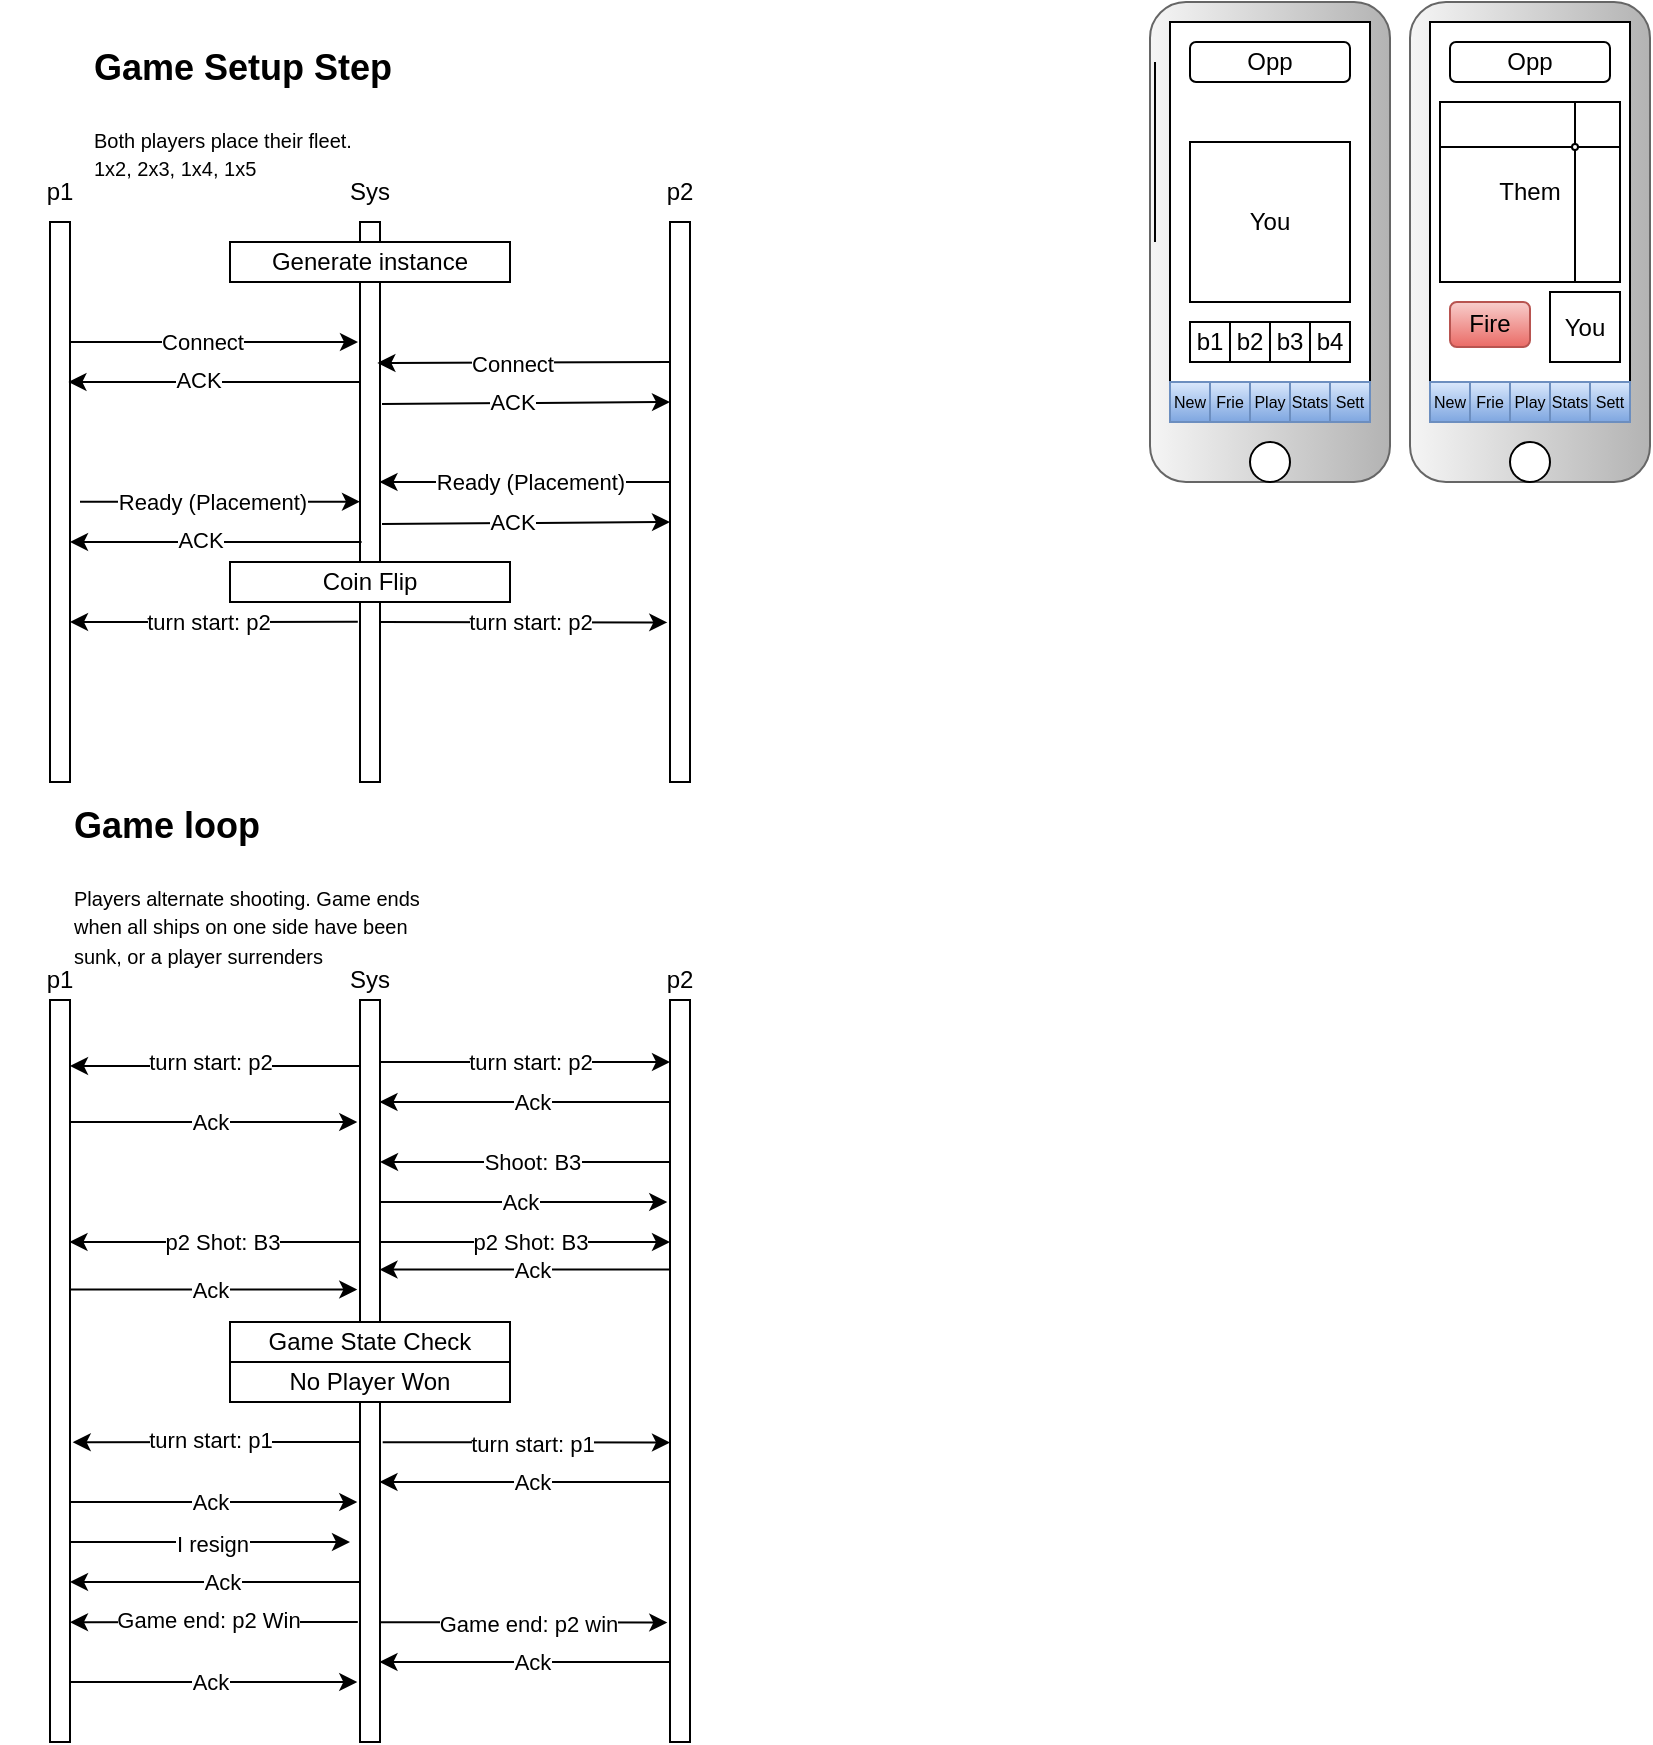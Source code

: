 <mxfile version="27.0.9">
  <diagram name="Page-1" id="hzkgjSwthpgv03zO-qd5">
    <mxGraphModel dx="705" dy="399" grid="1" gridSize="10" guides="1" tooltips="1" connect="1" arrows="1" fold="1" page="1" pageScale="1" pageWidth="850" pageHeight="1100" math="0" shadow="0">
      <root>
        <mxCell id="0" />
        <mxCell id="1" parent="0" />
        <mxCell id="PCpDQy0jO90nFXrEdRfd-5" value="" style="group;movable=0;resizable=0;rotatable=0;deletable=0;editable=0;locked=1;connectable=0;" parent="1" vertex="1" connectable="0">
          <mxGeometry x="590" y="10" width="140" height="240" as="geometry" />
        </mxCell>
        <mxCell id="PCpDQy0jO90nFXrEdRfd-1" value="" style="rounded=1;whiteSpace=wrap;html=1;rotation=-90;movable=0;resizable=0;rotatable=0;deletable=0;editable=0;locked=1;connectable=0;fillColor=#f5f5f5;gradientColor=#b3b3b3;strokeColor=#666666;" parent="PCpDQy0jO90nFXrEdRfd-5" vertex="1">
          <mxGeometry x="-60" y="60" width="240" height="120" as="geometry" />
        </mxCell>
        <mxCell id="PCpDQy0jO90nFXrEdRfd-2" value="" style="ellipse;whiteSpace=wrap;html=1;aspect=fixed;movable=0;resizable=0;rotatable=0;deletable=0;editable=0;locked=1;connectable=0;" parent="PCpDQy0jO90nFXrEdRfd-5" vertex="1">
          <mxGeometry x="50.0" y="220.0" width="20.0" height="20.0" as="geometry" />
        </mxCell>
        <mxCell id="PCpDQy0jO90nFXrEdRfd-4" value="" style="rounded=0;whiteSpace=wrap;html=1;rotation=90;movable=0;resizable=0;rotatable=0;deletable=0;editable=0;locked=1;connectable=0;" parent="PCpDQy0jO90nFXrEdRfd-5" vertex="1">
          <mxGeometry x="-40.0" y="60" width="200.0" height="100.0" as="geometry" />
        </mxCell>
        <mxCell id="PCpDQy0jO90nFXrEdRfd-6" value="" style="rounded=0;whiteSpace=wrap;html=1;movable=0;resizable=0;rotatable=0;deletable=0;editable=0;locked=1;connectable=0;fillColor=#dae8fc;gradientColor=#7ea6e0;strokeColor=#6c8ebf;" parent="PCpDQy0jO90nFXrEdRfd-5" vertex="1">
          <mxGeometry x="10.0" y="190.0" width="100.0" height="20.0" as="geometry" />
        </mxCell>
        <mxCell id="PCpDQy0jO90nFXrEdRfd-7" value="" style="rounded=0;whiteSpace=wrap;html=1;movable=0;resizable=0;rotatable=0;deletable=0;editable=0;locked=1;connectable=0;fillColor=#dae8fc;gradientColor=#7ea6e0;strokeColor=#6c8ebf;" parent="PCpDQy0jO90nFXrEdRfd-5" vertex="1">
          <mxGeometry x="10.0" y="190.0" width="20.0" height="20.0" as="geometry" />
        </mxCell>
        <mxCell id="PCpDQy0jO90nFXrEdRfd-8" value="" style="rounded=0;whiteSpace=wrap;html=1;movable=0;resizable=0;rotatable=0;deletable=0;editable=0;locked=1;connectable=0;fillColor=#dae8fc;gradientColor=#7ea6e0;strokeColor=#6c8ebf;" parent="PCpDQy0jO90nFXrEdRfd-5" vertex="1">
          <mxGeometry x="30" y="190.0" width="20.0" height="20.0" as="geometry" />
        </mxCell>
        <mxCell id="PCpDQy0jO90nFXrEdRfd-10" value="" style="rounded=0;whiteSpace=wrap;html=1;movable=0;resizable=0;rotatable=0;deletable=0;editable=0;locked=1;connectable=0;fillColor=#dae8fc;gradientColor=#7ea6e0;strokeColor=#6c8ebf;" parent="PCpDQy0jO90nFXrEdRfd-5" vertex="1">
          <mxGeometry x="50.0" y="190.0" width="20.0" height="20.0" as="geometry" />
        </mxCell>
        <mxCell id="PCpDQy0jO90nFXrEdRfd-12" value="" style="rounded=0;whiteSpace=wrap;html=1;movable=0;resizable=0;rotatable=0;deletable=0;editable=0;locked=1;connectable=0;fillColor=#dae8fc;gradientColor=#7ea6e0;strokeColor=#6c8ebf;" parent="PCpDQy0jO90nFXrEdRfd-5" vertex="1">
          <mxGeometry x="70.0" y="190.0" width="20.0" height="20.0" as="geometry" />
        </mxCell>
        <mxCell id="PCpDQy0jO90nFXrEdRfd-13" value="Stats" style="text;html=1;align=center;verticalAlign=middle;whiteSpace=wrap;rounded=0;fontSize=8;movable=0;resizable=0;rotatable=0;deletable=0;editable=0;locked=1;connectable=0;" parent="PCpDQy0jO90nFXrEdRfd-5" vertex="1">
          <mxGeometry x="70" y="195" width="20" height="10" as="geometry" />
        </mxCell>
        <mxCell id="PCpDQy0jO90nFXrEdRfd-14" value="Play" style="text;html=1;align=center;verticalAlign=middle;whiteSpace=wrap;rounded=0;fontSize=8;movable=0;resizable=0;rotatable=0;deletable=0;editable=0;locked=1;connectable=0;" parent="PCpDQy0jO90nFXrEdRfd-5" vertex="1">
          <mxGeometry x="50" y="195" width="20" height="10" as="geometry" />
        </mxCell>
        <mxCell id="PCpDQy0jO90nFXrEdRfd-15" value="Sett" style="text;html=1;align=center;verticalAlign=middle;whiteSpace=wrap;rounded=0;fontSize=8;movable=0;resizable=0;rotatable=0;deletable=0;editable=0;locked=1;connectable=0;" parent="PCpDQy0jO90nFXrEdRfd-5" vertex="1">
          <mxGeometry x="90" y="195" width="20" height="10" as="geometry" />
        </mxCell>
        <mxCell id="PCpDQy0jO90nFXrEdRfd-16" value="Frie" style="text;html=1;align=center;verticalAlign=middle;whiteSpace=wrap;rounded=0;fontSize=8;movable=0;resizable=0;rotatable=0;deletable=0;editable=0;locked=1;connectable=0;" parent="PCpDQy0jO90nFXrEdRfd-5" vertex="1">
          <mxGeometry x="30" y="195" width="20" height="10" as="geometry" />
        </mxCell>
        <mxCell id="PCpDQy0jO90nFXrEdRfd-17" value="New" style="text;html=1;align=center;verticalAlign=middle;whiteSpace=wrap;rounded=0;fontSize=8;movable=0;resizable=0;rotatable=0;deletable=0;editable=0;locked=1;connectable=0;" parent="PCpDQy0jO90nFXrEdRfd-5" vertex="1">
          <mxGeometry x="10" y="195" width="20" height="10" as="geometry" />
        </mxCell>
        <mxCell id="PCpDQy0jO90nFXrEdRfd-48" value="You" style="whiteSpace=wrap;html=1;aspect=fixed;movable=0;resizable=0;rotatable=0;deletable=0;editable=0;locked=1;connectable=0;" parent="PCpDQy0jO90nFXrEdRfd-5" vertex="1">
          <mxGeometry x="20" y="70" width="80" height="80" as="geometry" />
        </mxCell>
        <mxCell id="PCpDQy0jO90nFXrEdRfd-49" value="Opp" style="rounded=1;whiteSpace=wrap;html=1;movable=0;resizable=0;rotatable=0;deletable=0;editable=0;locked=1;connectable=0;" parent="PCpDQy0jO90nFXrEdRfd-5" vertex="1">
          <mxGeometry x="20" y="20" width="80" height="20" as="geometry" />
        </mxCell>
        <mxCell id="PCpDQy0jO90nFXrEdRfd-50" value="b1" style="whiteSpace=wrap;html=1;aspect=fixed;movable=0;resizable=0;rotatable=0;deletable=0;editable=0;locked=1;connectable=0;" parent="PCpDQy0jO90nFXrEdRfd-5" vertex="1">
          <mxGeometry x="20" y="160" width="20" height="20" as="geometry" />
        </mxCell>
        <mxCell id="PCpDQy0jO90nFXrEdRfd-51" value="b2" style="whiteSpace=wrap;html=1;aspect=fixed;movable=0;resizable=0;rotatable=0;deletable=0;editable=0;locked=1;connectable=0;" parent="PCpDQy0jO90nFXrEdRfd-5" vertex="1">
          <mxGeometry x="40" y="160" width="20" height="20" as="geometry" />
        </mxCell>
        <mxCell id="PCpDQy0jO90nFXrEdRfd-52" value="b3" style="whiteSpace=wrap;html=1;aspect=fixed;movable=0;resizable=0;rotatable=0;deletable=0;editable=0;locked=1;connectable=0;" parent="PCpDQy0jO90nFXrEdRfd-5" vertex="1">
          <mxGeometry x="60" y="160" width="20" height="20" as="geometry" />
        </mxCell>
        <mxCell id="PCpDQy0jO90nFXrEdRfd-53" value="b4" style="whiteSpace=wrap;html=1;aspect=fixed;movable=0;resizable=0;rotatable=0;deletable=0;editable=0;locked=1;connectable=0;" parent="PCpDQy0jO90nFXrEdRfd-5" vertex="1">
          <mxGeometry x="80" y="160" width="20" height="20" as="geometry" />
        </mxCell>
        <mxCell id="PCpDQy0jO90nFXrEdRfd-20" value="" style="group;movable=0;resizable=0;rotatable=0;deletable=0;editable=0;locked=1;connectable=0;" parent="1" vertex="1" connectable="0">
          <mxGeometry x="720" y="10" width="120" height="240" as="geometry" />
        </mxCell>
        <mxCell id="PCpDQy0jO90nFXrEdRfd-21" value="" style="rounded=1;whiteSpace=wrap;html=1;rotation=-90;movable=0;resizable=0;rotatable=0;deletable=0;editable=0;locked=1;connectable=0;fillColor=#f5f5f5;gradientColor=#b3b3b3;strokeColor=#666666;" parent="PCpDQy0jO90nFXrEdRfd-20" vertex="1">
          <mxGeometry x="-60" y="60" width="240" height="120" as="geometry" />
        </mxCell>
        <mxCell id="PCpDQy0jO90nFXrEdRfd-22" value="" style="ellipse;whiteSpace=wrap;html=1;aspect=fixed;movable=0;resizable=0;rotatable=0;deletable=0;editable=0;locked=1;connectable=0;" parent="PCpDQy0jO90nFXrEdRfd-20" vertex="1">
          <mxGeometry x="50.0" y="220.0" width="20.0" height="20.0" as="geometry" />
        </mxCell>
        <mxCell id="PCpDQy0jO90nFXrEdRfd-23" value="" style="rounded=0;whiteSpace=wrap;html=1;rotation=90;movable=0;resizable=0;rotatable=0;deletable=0;editable=0;locked=1;connectable=0;" parent="PCpDQy0jO90nFXrEdRfd-20" vertex="1">
          <mxGeometry x="-40.0" y="60" width="200.0" height="100.0" as="geometry" />
        </mxCell>
        <mxCell id="PCpDQy0jO90nFXrEdRfd-24" value="" style="rounded=0;whiteSpace=wrap;html=1;movable=0;resizable=0;rotatable=0;deletable=0;editable=0;locked=1;connectable=0;fillColor=#dae8fc;gradientColor=#7ea6e0;strokeColor=#6c8ebf;" parent="PCpDQy0jO90nFXrEdRfd-20" vertex="1">
          <mxGeometry x="10.0" y="190.0" width="100.0" height="20.0" as="geometry" />
        </mxCell>
        <mxCell id="PCpDQy0jO90nFXrEdRfd-25" value="" style="rounded=0;whiteSpace=wrap;html=1;movable=0;resizable=0;rotatable=0;deletable=0;editable=0;locked=1;connectable=0;fillColor=#dae8fc;gradientColor=#7ea6e0;strokeColor=#6c8ebf;" parent="PCpDQy0jO90nFXrEdRfd-20" vertex="1">
          <mxGeometry x="10.0" y="190.0" width="20.0" height="20.0" as="geometry" />
        </mxCell>
        <mxCell id="PCpDQy0jO90nFXrEdRfd-26" value="" style="rounded=0;whiteSpace=wrap;html=1;movable=0;resizable=0;rotatable=0;deletable=0;editable=0;locked=1;connectable=0;fillColor=#dae8fc;gradientColor=#7ea6e0;strokeColor=#6c8ebf;" parent="PCpDQy0jO90nFXrEdRfd-20" vertex="1">
          <mxGeometry x="30" y="190.0" width="20.0" height="20.0" as="geometry" />
        </mxCell>
        <mxCell id="PCpDQy0jO90nFXrEdRfd-27" value="" style="rounded=0;whiteSpace=wrap;html=1;movable=0;resizable=0;rotatable=0;deletable=0;editable=0;locked=1;connectable=0;fillColor=#dae8fc;gradientColor=#7ea6e0;strokeColor=#6c8ebf;" parent="PCpDQy0jO90nFXrEdRfd-20" vertex="1">
          <mxGeometry x="50.0" y="190.0" width="20.0" height="20.0" as="geometry" />
        </mxCell>
        <mxCell id="PCpDQy0jO90nFXrEdRfd-28" value="" style="rounded=0;whiteSpace=wrap;html=1;movable=0;resizable=0;rotatable=0;deletable=0;editable=0;locked=1;connectable=0;fillColor=#dae8fc;gradientColor=#7ea6e0;strokeColor=#6c8ebf;" parent="PCpDQy0jO90nFXrEdRfd-20" vertex="1">
          <mxGeometry x="70.0" y="190.0" width="20.0" height="20.0" as="geometry" />
        </mxCell>
        <mxCell id="PCpDQy0jO90nFXrEdRfd-29" value="Stats" style="text;html=1;align=center;verticalAlign=middle;whiteSpace=wrap;rounded=0;fontSize=8;movable=0;resizable=0;rotatable=0;deletable=0;editable=0;locked=1;connectable=0;" parent="PCpDQy0jO90nFXrEdRfd-20" vertex="1">
          <mxGeometry x="70" y="195" width="20" height="10" as="geometry" />
        </mxCell>
        <mxCell id="PCpDQy0jO90nFXrEdRfd-30" value="Play" style="text;html=1;align=center;verticalAlign=middle;whiteSpace=wrap;rounded=0;fontSize=8;movable=0;resizable=0;rotatable=0;deletable=0;editable=0;locked=1;connectable=0;" parent="PCpDQy0jO90nFXrEdRfd-20" vertex="1">
          <mxGeometry x="50" y="195" width="20" height="10" as="geometry" />
        </mxCell>
        <mxCell id="PCpDQy0jO90nFXrEdRfd-31" value="Sett" style="text;html=1;align=center;verticalAlign=middle;whiteSpace=wrap;rounded=0;fontSize=8;movable=0;resizable=0;rotatable=0;deletable=0;editable=0;locked=1;connectable=0;" parent="PCpDQy0jO90nFXrEdRfd-20" vertex="1">
          <mxGeometry x="90" y="195" width="20" height="10" as="geometry" />
        </mxCell>
        <mxCell id="PCpDQy0jO90nFXrEdRfd-32" value="Frie" style="text;html=1;align=center;verticalAlign=middle;whiteSpace=wrap;rounded=0;fontSize=8;movable=0;resizable=0;rotatable=0;deletable=0;editable=0;locked=1;connectable=0;" parent="PCpDQy0jO90nFXrEdRfd-20" vertex="1">
          <mxGeometry x="30" y="195" width="20" height="10" as="geometry" />
        </mxCell>
        <mxCell id="PCpDQy0jO90nFXrEdRfd-33" value="New" style="text;html=1;align=center;verticalAlign=middle;whiteSpace=wrap;rounded=0;fontSize=8;movable=0;resizable=0;rotatable=0;deletable=0;editable=0;locked=1;connectable=0;" parent="PCpDQy0jO90nFXrEdRfd-20" vertex="1">
          <mxGeometry x="10" y="195" width="20" height="10" as="geometry" />
        </mxCell>
        <mxCell id="PCpDQy0jO90nFXrEdRfd-55" value="You" style="whiteSpace=wrap;html=1;aspect=fixed;movable=0;resizable=0;rotatable=0;deletable=0;editable=0;locked=1;connectable=0;" parent="PCpDQy0jO90nFXrEdRfd-20" vertex="1">
          <mxGeometry x="70" y="145" width="35" height="35" as="geometry" />
        </mxCell>
        <mxCell id="PCpDQy0jO90nFXrEdRfd-56" value="Fire" style="rounded=1;whiteSpace=wrap;html=1;movable=0;resizable=0;rotatable=0;deletable=0;editable=0;locked=1;connectable=0;fillColor=#f8cecc;gradientColor=#ea6b66;strokeColor=#b85450;" parent="PCpDQy0jO90nFXrEdRfd-20" vertex="1">
          <mxGeometry x="20" y="150" width="40" height="22.5" as="geometry" />
        </mxCell>
        <mxCell id="PCpDQy0jO90nFXrEdRfd-58" value="Them" style="whiteSpace=wrap;html=1;aspect=fixed;movable=0;resizable=0;rotatable=0;deletable=0;editable=0;locked=1;connectable=0;" parent="PCpDQy0jO90nFXrEdRfd-20" vertex="1">
          <mxGeometry x="15" y="50" width="90" height="90" as="geometry" />
        </mxCell>
        <mxCell id="PCpDQy0jO90nFXrEdRfd-59" value="Opp" style="rounded=1;whiteSpace=wrap;html=1;movable=0;resizable=0;rotatable=0;deletable=0;editable=0;locked=1;connectable=0;" parent="PCpDQy0jO90nFXrEdRfd-20" vertex="1">
          <mxGeometry x="20" y="20" width="80" height="20" as="geometry" />
        </mxCell>
        <mxCell id="PCpDQy0jO90nFXrEdRfd-61" value="" style="endArrow=none;html=1;rounded=0;exitX=0;exitY=0.25;exitDx=0;exitDy=0;entryX=1;entryY=0.25;entryDx=0;entryDy=0;movable=0;resizable=0;rotatable=0;deletable=0;editable=0;locked=1;connectable=0;" parent="PCpDQy0jO90nFXrEdRfd-20" source="PCpDQy0jO90nFXrEdRfd-58" target="PCpDQy0jO90nFXrEdRfd-58" edge="1">
          <mxGeometry width="50" height="50" relative="1" as="geometry">
            <mxPoint x="100" y="180" as="sourcePoint" />
            <mxPoint x="150" y="130" as="targetPoint" />
          </mxGeometry>
        </mxCell>
        <mxCell id="PCpDQy0jO90nFXrEdRfd-60" value="" style="endArrow=none;html=1;rounded=0;entryX=0.75;entryY=0;entryDx=0;entryDy=0;exitX=0.75;exitY=1;exitDx=0;exitDy=0;movable=0;resizable=0;rotatable=0;deletable=0;editable=0;locked=1;connectable=0;" parent="PCpDQy0jO90nFXrEdRfd-20" edge="1">
          <mxGeometry width="50" height="50" relative="1" as="geometry">
            <mxPoint x="-127.5" y="120" as="sourcePoint" />
            <mxPoint x="-127.5" y="30" as="targetPoint" />
          </mxGeometry>
        </mxCell>
        <mxCell id="PCpDQy0jO90nFXrEdRfd-64" value="" style="endArrow=none;html=1;rounded=0;entryX=0.75;entryY=0;entryDx=0;entryDy=0;exitX=0.75;exitY=1;exitDx=0;exitDy=0;movable=0;resizable=0;rotatable=0;deletable=0;editable=0;locked=1;connectable=0;" parent="PCpDQy0jO90nFXrEdRfd-20" source="PCpDQy0jO90nFXrEdRfd-58" target="PCpDQy0jO90nFXrEdRfd-58" edge="1">
          <mxGeometry width="50" height="50" relative="1" as="geometry">
            <mxPoint x="80" y="140" as="sourcePoint" />
            <mxPoint x="130" y="90" as="targetPoint" />
          </mxGeometry>
        </mxCell>
        <mxCell id="PCpDQy0jO90nFXrEdRfd-62" value="" style="ellipse;whiteSpace=wrap;html=1;aspect=fixed;movable=0;resizable=0;rotatable=0;deletable=0;editable=0;locked=1;connectable=0;" parent="PCpDQy0jO90nFXrEdRfd-20" vertex="1">
          <mxGeometry x="81" y="71" width="3" height="3" as="geometry" />
        </mxCell>
        <mxCell id="mX0KxsrZKgtj3EfRZNab-1" value="" style="rounded=0;whiteSpace=wrap;html=1;" vertex="1" parent="1">
          <mxGeometry x="40" y="120" width="10" height="280" as="geometry" />
        </mxCell>
        <mxCell id="mX0KxsrZKgtj3EfRZNab-2" value="" style="rounded=0;whiteSpace=wrap;html=1;" vertex="1" parent="1">
          <mxGeometry x="195" y="120" width="10" height="280" as="geometry" />
        </mxCell>
        <mxCell id="mX0KxsrZKgtj3EfRZNab-3" value="" style="rounded=0;whiteSpace=wrap;html=1;" vertex="1" parent="1">
          <mxGeometry x="350" y="120" width="10" height="280" as="geometry" />
        </mxCell>
        <mxCell id="mX0KxsrZKgtj3EfRZNab-4" value="p1" style="text;html=1;align=center;verticalAlign=middle;whiteSpace=wrap;rounded=0;" vertex="1" parent="1">
          <mxGeometry x="15" y="90" width="60" height="30" as="geometry" />
        </mxCell>
        <mxCell id="mX0KxsrZKgtj3EfRZNab-5" value="Sys" style="text;html=1;align=center;verticalAlign=middle;whiteSpace=wrap;rounded=0;" vertex="1" parent="1">
          <mxGeometry x="170" y="90" width="60" height="30" as="geometry" />
        </mxCell>
        <mxCell id="mX0KxsrZKgtj3EfRZNab-6" value="p2" style="text;html=1;align=center;verticalAlign=middle;whiteSpace=wrap;rounded=0;" vertex="1" parent="1">
          <mxGeometry x="325" y="90" width="60" height="30" as="geometry" />
        </mxCell>
        <mxCell id="mX0KxsrZKgtj3EfRZNab-7" value="&lt;h1 style=&quot;margin-top: 0px;&quot;&gt;&lt;font style=&quot;font-size: 18px;&quot;&gt;Game Setup Step&lt;/font&gt;&lt;/h1&gt;&lt;p&gt;&lt;font style=&quot;font-size: 10px;&quot;&gt;Both players place their fleet.&lt;br&gt;1x2, 2x3, 1x4, 1x5&lt;/font&gt;&lt;/p&gt;" style="text;html=1;whiteSpace=wrap;overflow=hidden;rounded=0;" vertex="1" parent="1">
          <mxGeometry x="60" y="20" width="220" height="80" as="geometry" />
        </mxCell>
        <mxCell id="mX0KxsrZKgtj3EfRZNab-8" value="" style="endArrow=classic;html=1;rounded=0;exitX=1;exitY=0.25;exitDx=0;exitDy=0;" edge="1" parent="1">
          <mxGeometry width="50" height="50" relative="1" as="geometry">
            <mxPoint x="50" y="180" as="sourcePoint" />
            <mxPoint x="194" y="180" as="targetPoint" />
          </mxGeometry>
        </mxCell>
        <mxCell id="mX0KxsrZKgtj3EfRZNab-11" value="Connect" style="edgeLabel;html=1;align=center;verticalAlign=middle;resizable=0;points=[];" vertex="1" connectable="0" parent="mX0KxsrZKgtj3EfRZNab-8">
          <mxGeometry x="-0.09" relative="1" as="geometry">
            <mxPoint as="offset" />
          </mxGeometry>
        </mxCell>
        <mxCell id="mX0KxsrZKgtj3EfRZNab-9" value="" style="endArrow=classic;html=1;rounded=0;entryX=0.837;entryY=0.037;entryDx=0;entryDy=0;entryPerimeter=0;exitX=-0.032;exitY=0.035;exitDx=0;exitDy=0;exitPerimeter=0;" edge="1" parent="1">
          <mxGeometry width="50" height="50" relative="1" as="geometry">
            <mxPoint x="350.0" y="190.0" as="sourcePoint" />
            <mxPoint x="203.69" y="190.48" as="targetPoint" />
          </mxGeometry>
        </mxCell>
        <mxCell id="mX0KxsrZKgtj3EfRZNab-10" value="Connect" style="edgeLabel;html=1;align=center;verticalAlign=middle;resizable=0;points=[];" vertex="1" connectable="0" parent="mX0KxsrZKgtj3EfRZNab-9">
          <mxGeometry x="0.237" y="1" relative="1" as="geometry">
            <mxPoint x="11" y="-1" as="offset" />
          </mxGeometry>
        </mxCell>
        <mxCell id="mX0KxsrZKgtj3EfRZNab-12" value="" style="endArrow=classic;html=1;rounded=0;exitX=-0.005;exitY=0.101;exitDx=0;exitDy=0;exitPerimeter=0;entryX=0.916;entryY=0.101;entryDx=0;entryDy=0;entryPerimeter=0;" edge="1" parent="1">
          <mxGeometry width="50" height="50" relative="1" as="geometry">
            <mxPoint x="195.0" y="200.0" as="sourcePoint" />
            <mxPoint x="49.21" y="200.0" as="targetPoint" />
          </mxGeometry>
        </mxCell>
        <mxCell id="mX0KxsrZKgtj3EfRZNab-13" value="ACK" style="edgeLabel;html=1;align=center;verticalAlign=middle;resizable=0;points=[];" vertex="1" connectable="0" parent="mX0KxsrZKgtj3EfRZNab-12">
          <mxGeometry x="0.119" y="-1" relative="1" as="geometry">
            <mxPoint as="offset" />
          </mxGeometry>
        </mxCell>
        <mxCell id="mX0KxsrZKgtj3EfRZNab-14" value="" style="endArrow=classic;html=1;rounded=0;entryX=-0.111;entryY=0.039;entryDx=0;entryDy=0;entryPerimeter=0;" edge="1" parent="1">
          <mxGeometry width="50" height="50" relative="1" as="geometry">
            <mxPoint x="206" y="211" as="sourcePoint" />
            <mxPoint x="350" y="210" as="targetPoint" />
          </mxGeometry>
        </mxCell>
        <mxCell id="mX0KxsrZKgtj3EfRZNab-15" value="ACK" style="edgeLabel;html=1;align=center;verticalAlign=middle;resizable=0;points=[];" vertex="1" connectable="0" parent="mX0KxsrZKgtj3EfRZNab-14">
          <mxGeometry x="-0.09" relative="1" as="geometry">
            <mxPoint x="-1" y="-1" as="offset" />
          </mxGeometry>
        </mxCell>
        <mxCell id="mX0KxsrZKgtj3EfRZNab-17" value="" style="endArrow=classic;html=1;rounded=0;exitX=-0.032;exitY=0.316;exitDx=0;exitDy=0;exitPerimeter=0;entryX=0.942;entryY=0.316;entryDx=0;entryDy=0;entryPerimeter=0;" edge="1" parent="1">
          <mxGeometry width="50" height="50" relative="1" as="geometry">
            <mxPoint x="350.0" y="250.0" as="sourcePoint" />
            <mxPoint x="204.74" y="250.0" as="targetPoint" />
          </mxGeometry>
        </mxCell>
        <mxCell id="mX0KxsrZKgtj3EfRZNab-21" value="Ready (Placement)" style="edgeLabel;html=1;align=center;verticalAlign=middle;resizable=0;points=[];" vertex="1" connectable="0" parent="mX0KxsrZKgtj3EfRZNab-17">
          <mxGeometry x="0.002" y="2" relative="1" as="geometry">
            <mxPoint x="3" y="-2" as="offset" />
          </mxGeometry>
        </mxCell>
        <mxCell id="mX0KxsrZKgtj3EfRZNab-20" value="" style="endArrow=classic;html=1;rounded=0;" edge="1" parent="1">
          <mxGeometry width="50" height="50" relative="1" as="geometry">
            <mxPoint x="55" y="259.85" as="sourcePoint" />
            <mxPoint x="195" y="259.85" as="targetPoint" />
          </mxGeometry>
        </mxCell>
        <mxCell id="mX0KxsrZKgtj3EfRZNab-22" value="Ready (Placement)" style="edgeLabel;html=1;align=center;verticalAlign=middle;resizable=0;points=[];" vertex="1" connectable="0" parent="mX0KxsrZKgtj3EfRZNab-20">
          <mxGeometry x="-0.235" relative="1" as="geometry">
            <mxPoint x="12" as="offset" />
          </mxGeometry>
        </mxCell>
        <mxCell id="mX0KxsrZKgtj3EfRZNab-24" value="Coin Flip" style="rounded=0;whiteSpace=wrap;html=1;" vertex="1" parent="1">
          <mxGeometry x="130" y="290" width="140" height="20" as="geometry" />
        </mxCell>
        <mxCell id="mX0KxsrZKgtj3EfRZNab-26" value="" style="endArrow=classic;html=1;rounded=0;entryX=0.942;entryY=0.316;entryDx=0;entryDy=0;entryPerimeter=0;exitX=-0.109;exitY=0.714;exitDx=0;exitDy=0;exitPerimeter=0;" edge="1" parent="1" source="mX0KxsrZKgtj3EfRZNab-2">
          <mxGeometry width="50" height="50" relative="1" as="geometry">
            <mxPoint x="190" y="320" as="sourcePoint" />
            <mxPoint x="50" y="320" as="targetPoint" />
          </mxGeometry>
        </mxCell>
        <mxCell id="mX0KxsrZKgtj3EfRZNab-28" value="turn start: p2" style="edgeLabel;html=1;align=center;verticalAlign=middle;resizable=0;points=[];" vertex="1" connectable="0" parent="mX0KxsrZKgtj3EfRZNab-26">
          <mxGeometry x="0.04" y="1" relative="1" as="geometry">
            <mxPoint y="-1" as="offset" />
          </mxGeometry>
        </mxCell>
        <mxCell id="mX0KxsrZKgtj3EfRZNab-27" value="" style="endArrow=classic;html=1;rounded=0;entryX=-0.135;entryY=0.715;entryDx=0;entryDy=0;entryPerimeter=0;" edge="1" parent="1" target="mX0KxsrZKgtj3EfRZNab-3">
          <mxGeometry width="50" height="50" relative="1" as="geometry">
            <mxPoint x="205" y="320" as="sourcePoint" />
            <mxPoint x="345" y="320" as="targetPoint" />
          </mxGeometry>
        </mxCell>
        <mxCell id="mX0KxsrZKgtj3EfRZNab-29" value="turn start: p2" style="edgeLabel;html=1;align=center;verticalAlign=middle;resizable=0;points=[];" vertex="1" connectable="0" parent="mX0KxsrZKgtj3EfRZNab-27">
          <mxGeometry x="0.014" relative="1" as="geometry">
            <mxPoint x="2" as="offset" />
          </mxGeometry>
        </mxCell>
        <mxCell id="mX0KxsrZKgtj3EfRZNab-30" value="Generate instance" style="rounded=0;whiteSpace=wrap;html=1;" vertex="1" parent="1">
          <mxGeometry x="130" y="130" width="140" height="20" as="geometry" />
        </mxCell>
        <mxCell id="mX0KxsrZKgtj3EfRZNab-33" value="&lt;h1 style=&quot;margin-top: 0px;&quot;&gt;&lt;font style=&quot;font-size: 18px;&quot;&gt;Game loop&lt;/font&gt;&lt;/h1&gt;&lt;p&gt;&lt;font style=&quot;font-size: 10px;&quot;&gt;Players alternate shooting. Game ends when all ships on one side have been sunk, or a player surrenders&lt;/font&gt;&lt;/p&gt;" style="text;html=1;whiteSpace=wrap;overflow=hidden;rounded=0;" vertex="1" parent="1">
          <mxGeometry x="50" y="399" width="180" height="100" as="geometry" />
        </mxCell>
        <mxCell id="mX0KxsrZKgtj3EfRZNab-34" value="" style="rounded=0;whiteSpace=wrap;html=1;" vertex="1" parent="1">
          <mxGeometry x="40" y="509" width="10" height="371" as="geometry" />
        </mxCell>
        <mxCell id="mX0KxsrZKgtj3EfRZNab-35" value="" style="rounded=0;whiteSpace=wrap;html=1;" vertex="1" parent="1">
          <mxGeometry x="195" y="509" width="10" height="371" as="geometry" />
        </mxCell>
        <mxCell id="mX0KxsrZKgtj3EfRZNab-36" value="" style="rounded=0;whiteSpace=wrap;html=1;" vertex="1" parent="1">
          <mxGeometry x="350" y="509" width="10" height="371" as="geometry" />
        </mxCell>
        <mxCell id="mX0KxsrZKgtj3EfRZNab-45" value="" style="endArrow=classic;html=1;rounded=0;exitX=-0.032;exitY=0.316;exitDx=0;exitDy=0;exitPerimeter=0;entryX=0.942;entryY=0.316;entryDx=0;entryDy=0;entryPerimeter=0;" edge="1" parent="1">
          <mxGeometry width="50" height="50" relative="1" as="geometry">
            <mxPoint x="350" y="560" as="sourcePoint" />
            <mxPoint x="204.74" y="560" as="targetPoint" />
          </mxGeometry>
        </mxCell>
        <mxCell id="mX0KxsrZKgtj3EfRZNab-61" value="Ack" style="edgeLabel;html=1;align=center;verticalAlign=middle;resizable=0;points=[];" vertex="1" connectable="0" parent="mX0KxsrZKgtj3EfRZNab-45">
          <mxGeometry x="0.069" relative="1" as="geometry">
            <mxPoint x="8" as="offset" />
          </mxGeometry>
        </mxCell>
        <mxCell id="mX0KxsrZKgtj3EfRZNab-47" value="" style="endArrow=classic;html=1;rounded=0;" edge="1" parent="1">
          <mxGeometry width="50" height="50" relative="1" as="geometry">
            <mxPoint x="205" y="540" as="sourcePoint" />
            <mxPoint x="350" y="540" as="targetPoint" />
          </mxGeometry>
        </mxCell>
        <mxCell id="mX0KxsrZKgtj3EfRZNab-58" value="turn start: p2" style="edgeLabel;html=1;align=center;verticalAlign=middle;resizable=0;points=[];" vertex="1" connectable="0" parent="mX0KxsrZKgtj3EfRZNab-47">
          <mxGeometry x="0.076" y="-2" relative="1" as="geometry">
            <mxPoint x="-3" y="-2" as="offset" />
          </mxGeometry>
        </mxCell>
        <mxCell id="mX0KxsrZKgtj3EfRZNab-50" value="" style="endArrow=classic;html=1;rounded=0;entryX=0.942;entryY=0.316;entryDx=0;entryDy=0;entryPerimeter=0;exitX=-0.109;exitY=0.714;exitDx=0;exitDy=0;exitPerimeter=0;" edge="1" parent="1">
          <mxGeometry width="50" height="50" relative="1" as="geometry">
            <mxPoint x="195.26" y="730.0" as="sourcePoint" />
            <mxPoint x="51.35" y="730.08" as="targetPoint" />
          </mxGeometry>
        </mxCell>
        <mxCell id="mX0KxsrZKgtj3EfRZNab-87" value="turn start: p1" style="edgeLabel;html=1;align=center;verticalAlign=middle;resizable=0;points=[];" vertex="1" connectable="0" parent="mX0KxsrZKgtj3EfRZNab-50">
          <mxGeometry x="-0.204" y="-1" relative="1" as="geometry">
            <mxPoint x="-18" as="offset" />
          </mxGeometry>
        </mxCell>
        <mxCell id="mX0KxsrZKgtj3EfRZNab-52" value="" style="endArrow=classic;html=1;rounded=0;entryX=-0.135;entryY=0.715;entryDx=0;entryDy=0;entryPerimeter=0;" edge="1" parent="1">
          <mxGeometry width="50" height="50" relative="1" as="geometry">
            <mxPoint x="206.35" y="730.08" as="sourcePoint" />
            <mxPoint x="350.0" y="730.28" as="targetPoint" />
          </mxGeometry>
        </mxCell>
        <mxCell id="mX0KxsrZKgtj3EfRZNab-88" value="turn start: p1" style="edgeLabel;html=1;align=center;verticalAlign=middle;resizable=0;points=[];" vertex="1" connectable="0" parent="mX0KxsrZKgtj3EfRZNab-52">
          <mxGeometry x="-0.026" y="-1" relative="1" as="geometry">
            <mxPoint x="4" as="offset" />
          </mxGeometry>
        </mxCell>
        <mxCell id="mX0KxsrZKgtj3EfRZNab-55" value="p1" style="text;html=1;align=center;verticalAlign=middle;whiteSpace=wrap;rounded=0;" vertex="1" parent="1">
          <mxGeometry x="15" y="484" width="60" height="30" as="geometry" />
        </mxCell>
        <mxCell id="mX0KxsrZKgtj3EfRZNab-56" value="Sys" style="text;html=1;align=center;verticalAlign=middle;whiteSpace=wrap;rounded=0;" vertex="1" parent="1">
          <mxGeometry x="170" y="484" width="60" height="30" as="geometry" />
        </mxCell>
        <mxCell id="mX0KxsrZKgtj3EfRZNab-57" value="p2" style="text;html=1;align=center;verticalAlign=middle;whiteSpace=wrap;rounded=0;" vertex="1" parent="1">
          <mxGeometry x="325" y="484" width="60" height="30" as="geometry" />
        </mxCell>
        <mxCell id="mX0KxsrZKgtj3EfRZNab-59" value="" style="endArrow=classic;html=1;rounded=0;" edge="1" parent="1">
          <mxGeometry width="50" height="50" relative="1" as="geometry">
            <mxPoint x="195" y="542" as="sourcePoint" />
            <mxPoint x="50" y="542" as="targetPoint" />
          </mxGeometry>
        </mxCell>
        <mxCell id="mX0KxsrZKgtj3EfRZNab-60" value="turn start: p2" style="edgeLabel;html=1;align=center;verticalAlign=middle;resizable=0;points=[];" vertex="1" connectable="0" parent="mX0KxsrZKgtj3EfRZNab-59">
          <mxGeometry x="0.076" y="-2" relative="1" as="geometry">
            <mxPoint x="3" as="offset" />
          </mxGeometry>
        </mxCell>
        <mxCell id="mX0KxsrZKgtj3EfRZNab-62" value="" style="endArrow=classic;html=1;rounded=0;exitX=1.027;exitY=0.179;exitDx=0;exitDy=0;exitPerimeter=0;entryX=-0.109;entryY=0.179;entryDx=0;entryDy=0;entryPerimeter=0;" edge="1" parent="1">
          <mxGeometry width="50" height="50" relative="1" as="geometry">
            <mxPoint x="50.0" y="570" as="sourcePoint" />
            <mxPoint x="193.64" y="570" as="targetPoint" />
          </mxGeometry>
        </mxCell>
        <mxCell id="mX0KxsrZKgtj3EfRZNab-63" value="Ack" style="edgeLabel;html=1;align=center;verticalAlign=middle;resizable=0;points=[];" vertex="1" connectable="0" parent="mX0KxsrZKgtj3EfRZNab-62">
          <mxGeometry x="0.069" relative="1" as="geometry">
            <mxPoint x="-7" as="offset" />
          </mxGeometry>
        </mxCell>
        <mxCell id="mX0KxsrZKgtj3EfRZNab-64" value="" style="endArrow=classic;html=1;rounded=0;exitX=-0.032;exitY=0.316;exitDx=0;exitDy=0;exitPerimeter=0;entryX=0.942;entryY=0.316;entryDx=0;entryDy=0;entryPerimeter=0;" edge="1" parent="1">
          <mxGeometry width="50" height="50" relative="1" as="geometry">
            <mxPoint x="350.26" y="590" as="sourcePoint" />
            <mxPoint x="205" y="590" as="targetPoint" />
          </mxGeometry>
        </mxCell>
        <mxCell id="mX0KxsrZKgtj3EfRZNab-65" value="Shoot: B3" style="edgeLabel;html=1;align=center;verticalAlign=middle;resizable=0;points=[];" vertex="1" connectable="0" parent="mX0KxsrZKgtj3EfRZNab-64">
          <mxGeometry x="0.069" relative="1" as="geometry">
            <mxPoint x="8" as="offset" />
          </mxGeometry>
        </mxCell>
        <mxCell id="mX0KxsrZKgtj3EfRZNab-66" value="" style="endArrow=classic;html=1;rounded=0;entryX=-0.111;entryY=0.039;entryDx=0;entryDy=0;entryPerimeter=0;" edge="1" parent="1">
          <mxGeometry width="50" height="50" relative="1" as="geometry">
            <mxPoint x="206" y="271" as="sourcePoint" />
            <mxPoint x="350" y="270" as="targetPoint" />
          </mxGeometry>
        </mxCell>
        <mxCell id="mX0KxsrZKgtj3EfRZNab-67" value="ACK" style="edgeLabel;html=1;align=center;verticalAlign=middle;resizable=0;points=[];" vertex="1" connectable="0" parent="mX0KxsrZKgtj3EfRZNab-66">
          <mxGeometry x="-0.09" relative="1" as="geometry">
            <mxPoint x="-1" y="-1" as="offset" />
          </mxGeometry>
        </mxCell>
        <mxCell id="mX0KxsrZKgtj3EfRZNab-68" value="" style="endArrow=classic;html=1;rounded=0;exitX=-0.005;exitY=0.101;exitDx=0;exitDy=0;exitPerimeter=0;entryX=0.916;entryY=0.101;entryDx=0;entryDy=0;entryPerimeter=0;" edge="1" parent="1">
          <mxGeometry width="50" height="50" relative="1" as="geometry">
            <mxPoint x="195.79" y="280" as="sourcePoint" />
            <mxPoint x="50" y="280" as="targetPoint" />
          </mxGeometry>
        </mxCell>
        <mxCell id="mX0KxsrZKgtj3EfRZNab-69" value="ACK" style="edgeLabel;html=1;align=center;verticalAlign=middle;resizable=0;points=[];" vertex="1" connectable="0" parent="mX0KxsrZKgtj3EfRZNab-68">
          <mxGeometry x="0.119" y="-1" relative="1" as="geometry">
            <mxPoint as="offset" />
          </mxGeometry>
        </mxCell>
        <mxCell id="mX0KxsrZKgtj3EfRZNab-72" value="" style="endArrow=classic;html=1;rounded=0;exitX=1.027;exitY=0.179;exitDx=0;exitDy=0;exitPerimeter=0;entryX=-0.109;entryY=0.179;entryDx=0;entryDy=0;entryPerimeter=0;" edge="1" parent="1">
          <mxGeometry width="50" height="50" relative="1" as="geometry">
            <mxPoint x="205" y="610" as="sourcePoint" />
            <mxPoint x="348.64" y="610" as="targetPoint" />
          </mxGeometry>
        </mxCell>
        <mxCell id="mX0KxsrZKgtj3EfRZNab-73" value="Ack" style="edgeLabel;html=1;align=center;verticalAlign=middle;resizable=0;points=[];" vertex="1" connectable="0" parent="mX0KxsrZKgtj3EfRZNab-72">
          <mxGeometry x="0.069" relative="1" as="geometry">
            <mxPoint x="-7" as="offset" />
          </mxGeometry>
        </mxCell>
        <mxCell id="mX0KxsrZKgtj3EfRZNab-74" value="" style="endArrow=classic;html=1;rounded=0;exitX=-0.032;exitY=0.316;exitDx=0;exitDy=0;exitPerimeter=0;entryX=0.942;entryY=0.316;entryDx=0;entryDy=0;entryPerimeter=0;" edge="1" parent="1">
          <mxGeometry width="50" height="50" relative="1" as="geometry">
            <mxPoint x="195.0" y="630" as="sourcePoint" />
            <mxPoint x="49.74" y="630" as="targetPoint" />
          </mxGeometry>
        </mxCell>
        <mxCell id="mX0KxsrZKgtj3EfRZNab-75" value="p2 Shot: B3" style="edgeLabel;html=1;align=center;verticalAlign=middle;resizable=0;points=[];" vertex="1" connectable="0" parent="mX0KxsrZKgtj3EfRZNab-74">
          <mxGeometry x="0.069" relative="1" as="geometry">
            <mxPoint x="8" as="offset" />
          </mxGeometry>
        </mxCell>
        <mxCell id="mX0KxsrZKgtj3EfRZNab-78" value="" style="endArrow=classic;html=1;rounded=0;" edge="1" parent="1">
          <mxGeometry width="50" height="50" relative="1" as="geometry">
            <mxPoint x="205" y="630" as="sourcePoint" />
            <mxPoint x="350" y="630" as="targetPoint" />
          </mxGeometry>
        </mxCell>
        <mxCell id="mX0KxsrZKgtj3EfRZNab-79" value="p2 Shot: B3" style="edgeLabel;html=1;align=center;verticalAlign=middle;resizable=0;points=[];" vertex="1" connectable="0" parent="mX0KxsrZKgtj3EfRZNab-78">
          <mxGeometry x="0.076" y="-2" relative="1" as="geometry">
            <mxPoint x="-3" y="-2" as="offset" />
          </mxGeometry>
        </mxCell>
        <mxCell id="mX0KxsrZKgtj3EfRZNab-80" value="" style="endArrow=classic;html=1;rounded=0;exitX=-0.032;exitY=0.316;exitDx=0;exitDy=0;exitPerimeter=0;entryX=0.942;entryY=0.316;entryDx=0;entryDy=0;entryPerimeter=0;" edge="1" parent="1">
          <mxGeometry width="50" height="50" relative="1" as="geometry">
            <mxPoint x="350" y="643.79" as="sourcePoint" />
            <mxPoint x="204.74" y="643.79" as="targetPoint" />
          </mxGeometry>
        </mxCell>
        <mxCell id="mX0KxsrZKgtj3EfRZNab-81" value="Ack" style="edgeLabel;html=1;align=center;verticalAlign=middle;resizable=0;points=[];" vertex="1" connectable="0" parent="mX0KxsrZKgtj3EfRZNab-80">
          <mxGeometry x="0.069" relative="1" as="geometry">
            <mxPoint x="8" as="offset" />
          </mxGeometry>
        </mxCell>
        <mxCell id="mX0KxsrZKgtj3EfRZNab-82" value="" style="endArrow=classic;html=1;rounded=0;exitX=1.027;exitY=0.179;exitDx=0;exitDy=0;exitPerimeter=0;entryX=-0.109;entryY=0.179;entryDx=0;entryDy=0;entryPerimeter=0;" edge="1" parent="1">
          <mxGeometry width="50" height="50" relative="1" as="geometry">
            <mxPoint x="50" y="653.79" as="sourcePoint" />
            <mxPoint x="193.64" y="653.79" as="targetPoint" />
          </mxGeometry>
        </mxCell>
        <mxCell id="mX0KxsrZKgtj3EfRZNab-83" value="Ack" style="edgeLabel;html=1;align=center;verticalAlign=middle;resizable=0;points=[];" vertex="1" connectable="0" parent="mX0KxsrZKgtj3EfRZNab-82">
          <mxGeometry x="0.069" relative="1" as="geometry">
            <mxPoint x="-7" as="offset" />
          </mxGeometry>
        </mxCell>
        <mxCell id="mX0KxsrZKgtj3EfRZNab-85" value="Game State Check" style="rounded=0;whiteSpace=wrap;html=1;" vertex="1" parent="1">
          <mxGeometry x="130" y="670" width="140" height="20" as="geometry" />
        </mxCell>
        <mxCell id="mX0KxsrZKgtj3EfRZNab-86" value="No Player Won" style="rounded=0;whiteSpace=wrap;html=1;" vertex="1" parent="1">
          <mxGeometry x="130" y="690" width="140" height="20" as="geometry" />
        </mxCell>
        <mxCell id="mX0KxsrZKgtj3EfRZNab-89" value="" style="endArrow=classic;html=1;rounded=0;exitX=-0.032;exitY=0.316;exitDx=0;exitDy=0;exitPerimeter=0;entryX=0.942;entryY=0.316;entryDx=0;entryDy=0;entryPerimeter=0;" edge="1" parent="1">
          <mxGeometry width="50" height="50" relative="1" as="geometry">
            <mxPoint x="350" y="750" as="sourcePoint" />
            <mxPoint x="204.74" y="750" as="targetPoint" />
          </mxGeometry>
        </mxCell>
        <mxCell id="mX0KxsrZKgtj3EfRZNab-90" value="Ack" style="edgeLabel;html=1;align=center;verticalAlign=middle;resizable=0;points=[];" vertex="1" connectable="0" parent="mX0KxsrZKgtj3EfRZNab-89">
          <mxGeometry x="0.069" relative="1" as="geometry">
            <mxPoint x="8" as="offset" />
          </mxGeometry>
        </mxCell>
        <mxCell id="mX0KxsrZKgtj3EfRZNab-91" value="" style="endArrow=classic;html=1;rounded=0;exitX=1.027;exitY=0.179;exitDx=0;exitDy=0;exitPerimeter=0;entryX=-0.109;entryY=0.179;entryDx=0;entryDy=0;entryPerimeter=0;" edge="1" parent="1">
          <mxGeometry width="50" height="50" relative="1" as="geometry">
            <mxPoint x="50" y="760" as="sourcePoint" />
            <mxPoint x="193.64" y="760" as="targetPoint" />
          </mxGeometry>
        </mxCell>
        <mxCell id="mX0KxsrZKgtj3EfRZNab-92" value="Ack" style="edgeLabel;html=1;align=center;verticalAlign=middle;resizable=0;points=[];" vertex="1" connectable="0" parent="mX0KxsrZKgtj3EfRZNab-91">
          <mxGeometry x="0.069" relative="1" as="geometry">
            <mxPoint x="-7" as="offset" />
          </mxGeometry>
        </mxCell>
        <mxCell id="mX0KxsrZKgtj3EfRZNab-93" value="" style="endArrow=classic;html=1;rounded=0;" edge="1" parent="1">
          <mxGeometry width="50" height="50" relative="1" as="geometry">
            <mxPoint x="50" y="780" as="sourcePoint" />
            <mxPoint x="190" y="780" as="targetPoint" />
          </mxGeometry>
        </mxCell>
        <mxCell id="mX0KxsrZKgtj3EfRZNab-94" value="I resign" style="edgeLabel;html=1;align=center;verticalAlign=middle;resizable=0;points=[];" vertex="1" connectable="0" parent="mX0KxsrZKgtj3EfRZNab-93">
          <mxGeometry x="0.008" y="-1" relative="1" as="geometry">
            <mxPoint as="offset" />
          </mxGeometry>
        </mxCell>
        <mxCell id="mX0KxsrZKgtj3EfRZNab-95" value="" style="endArrow=classic;html=1;rounded=0;exitX=-0.032;exitY=0.316;exitDx=0;exitDy=0;exitPerimeter=0;entryX=0.942;entryY=0.316;entryDx=0;entryDy=0;entryPerimeter=0;" edge="1" parent="1">
          <mxGeometry width="50" height="50" relative="1" as="geometry">
            <mxPoint x="195.26" y="800" as="sourcePoint" />
            <mxPoint x="50" y="800" as="targetPoint" />
          </mxGeometry>
        </mxCell>
        <mxCell id="mX0KxsrZKgtj3EfRZNab-96" value="Ack" style="edgeLabel;html=1;align=center;verticalAlign=middle;resizable=0;points=[];" vertex="1" connectable="0" parent="mX0KxsrZKgtj3EfRZNab-95">
          <mxGeometry x="0.069" relative="1" as="geometry">
            <mxPoint x="8" as="offset" />
          </mxGeometry>
        </mxCell>
        <mxCell id="mX0KxsrZKgtj3EfRZNab-97" value="" style="endArrow=classic;html=1;rounded=0;entryX=0.942;entryY=0.316;entryDx=0;entryDy=0;entryPerimeter=0;exitX=-0.109;exitY=0.714;exitDx=0;exitDy=0;exitPerimeter=0;" edge="1" parent="1">
          <mxGeometry width="50" height="50" relative="1" as="geometry">
            <mxPoint x="193.91" y="820" as="sourcePoint" />
            <mxPoint x="50" y="820.08" as="targetPoint" />
          </mxGeometry>
        </mxCell>
        <mxCell id="mX0KxsrZKgtj3EfRZNab-98" value="Game end: p2 Win" style="edgeLabel;html=1;align=center;verticalAlign=middle;resizable=0;points=[];" vertex="1" connectable="0" parent="mX0KxsrZKgtj3EfRZNab-97">
          <mxGeometry x="-0.204" y="-1" relative="1" as="geometry">
            <mxPoint x="-18" as="offset" />
          </mxGeometry>
        </mxCell>
        <mxCell id="mX0KxsrZKgtj3EfRZNab-99" value="" style="endArrow=classic;html=1;rounded=0;entryX=-0.135;entryY=0.715;entryDx=0;entryDy=0;entryPerimeter=0;" edge="1" parent="1">
          <mxGeometry width="50" height="50" relative="1" as="geometry">
            <mxPoint x="205" y="820.08" as="sourcePoint" />
            <mxPoint x="348.65" y="820.28" as="targetPoint" />
          </mxGeometry>
        </mxCell>
        <mxCell id="mX0KxsrZKgtj3EfRZNab-100" value="Game end: p2 win" style="edgeLabel;html=1;align=center;verticalAlign=middle;resizable=0;points=[];" vertex="1" connectable="0" parent="mX0KxsrZKgtj3EfRZNab-99">
          <mxGeometry x="-0.026" y="-1" relative="1" as="geometry">
            <mxPoint x="4" as="offset" />
          </mxGeometry>
        </mxCell>
        <mxCell id="mX0KxsrZKgtj3EfRZNab-102" value="" style="endArrow=classic;html=1;rounded=0;exitX=-0.032;exitY=0.316;exitDx=0;exitDy=0;exitPerimeter=0;entryX=0.942;entryY=0.316;entryDx=0;entryDy=0;entryPerimeter=0;" edge="1" parent="1">
          <mxGeometry width="50" height="50" relative="1" as="geometry">
            <mxPoint x="350" y="840" as="sourcePoint" />
            <mxPoint x="204.74" y="840" as="targetPoint" />
          </mxGeometry>
        </mxCell>
        <mxCell id="mX0KxsrZKgtj3EfRZNab-103" value="Ack" style="edgeLabel;html=1;align=center;verticalAlign=middle;resizable=0;points=[];" vertex="1" connectable="0" parent="mX0KxsrZKgtj3EfRZNab-102">
          <mxGeometry x="0.069" relative="1" as="geometry">
            <mxPoint x="8" as="offset" />
          </mxGeometry>
        </mxCell>
        <mxCell id="mX0KxsrZKgtj3EfRZNab-104" value="" style="endArrow=classic;html=1;rounded=0;exitX=1.027;exitY=0.179;exitDx=0;exitDy=0;exitPerimeter=0;entryX=-0.109;entryY=0.179;entryDx=0;entryDy=0;entryPerimeter=0;" edge="1" parent="1">
          <mxGeometry width="50" height="50" relative="1" as="geometry">
            <mxPoint x="50" y="850" as="sourcePoint" />
            <mxPoint x="193.64" y="850" as="targetPoint" />
          </mxGeometry>
        </mxCell>
        <mxCell id="mX0KxsrZKgtj3EfRZNab-105" value="Ack" style="edgeLabel;html=1;align=center;verticalAlign=middle;resizable=0;points=[];" vertex="1" connectable="0" parent="mX0KxsrZKgtj3EfRZNab-104">
          <mxGeometry x="0.069" relative="1" as="geometry">
            <mxPoint x="-7" as="offset" />
          </mxGeometry>
        </mxCell>
      </root>
    </mxGraphModel>
  </diagram>
</mxfile>
